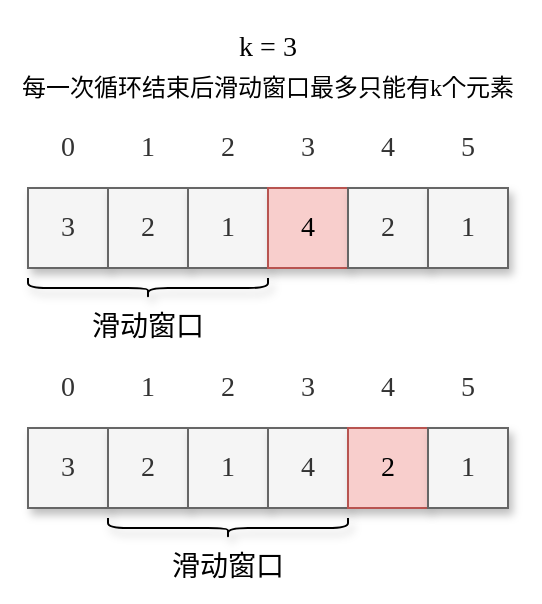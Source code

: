 <mxfile version="16.1.0" type="github">
  <diagram id="kxRpF8hiBaMS7cNSHt-J" name="第 1 页">
    <mxGraphModel dx="1042" dy="552" grid="1" gridSize="10" guides="1" tooltips="1" connect="1" arrows="1" fold="1" page="1" pageScale="1" pageWidth="827" pageHeight="1169" background="#ffffff" math="0" shadow="0">
      <root>
        <mxCell id="0" />
        <mxCell id="1" parent="0" />
        <mxCell id="GqW-uAkkq-t09cbz1Dui-14" value="&lt;font face=&quot;Comic Sans MS&quot; style=&quot;font-size: 14px&quot;&gt;0&lt;/font&gt;" style="rounded=0;whiteSpace=wrap;html=1;shadow=1;fillColor=#f5f5f5;fontColor=#333333;strokeColor=#666666;glass=0;opacity=0;" vertex="1" parent="1">
          <mxGeometry x="240" y="120" width="40" height="40" as="geometry" />
        </mxCell>
        <mxCell id="GqW-uAkkq-t09cbz1Dui-15" value="&lt;font face=&quot;Comic Sans MS&quot; style=&quot;font-size: 14px&quot;&gt;1&lt;/font&gt;" style="rounded=0;whiteSpace=wrap;html=1;shadow=1;fillColor=#f5f5f5;fontColor=#333333;strokeColor=#666666;glass=0;opacity=0;" vertex="1" parent="1">
          <mxGeometry x="280" y="120" width="40" height="40" as="geometry" />
        </mxCell>
        <mxCell id="GqW-uAkkq-t09cbz1Dui-16" value="&lt;font face=&quot;Comic Sans MS&quot; style=&quot;font-size: 14px&quot;&gt;2&lt;/font&gt;" style="rounded=0;whiteSpace=wrap;html=1;shadow=1;fillColor=#f5f5f5;fontColor=#333333;strokeColor=#666666;glass=0;opacity=0;" vertex="1" parent="1">
          <mxGeometry x="320" y="120" width="40" height="40" as="geometry" />
        </mxCell>
        <mxCell id="GqW-uAkkq-t09cbz1Dui-17" value="&lt;font face=&quot;Comic Sans MS&quot;&gt;&lt;span style=&quot;font-size: 14px&quot;&gt;3&lt;/span&gt;&lt;/font&gt;" style="rounded=0;whiteSpace=wrap;html=1;shadow=1;fillColor=#f5f5f5;fontColor=#333333;strokeColor=#666666;glass=0;opacity=0;" vertex="1" parent="1">
          <mxGeometry x="360" y="120" width="40" height="40" as="geometry" />
        </mxCell>
        <mxCell id="GqW-uAkkq-t09cbz1Dui-18" value="&lt;font face=&quot;Comic Sans MS&quot; style=&quot;font-size: 14px&quot;&gt;4&lt;/font&gt;" style="rounded=0;whiteSpace=wrap;html=1;shadow=1;fillColor=#f5f5f5;fontColor=#333333;strokeColor=#666666;glass=0;opacity=0;" vertex="1" parent="1">
          <mxGeometry x="400" y="120" width="40" height="40" as="geometry" />
        </mxCell>
        <mxCell id="GqW-uAkkq-t09cbz1Dui-19" value="&lt;font face=&quot;Comic Sans MS&quot; style=&quot;font-size: 14px&quot;&gt;5&lt;/font&gt;" style="rounded=0;whiteSpace=wrap;html=1;shadow=1;fillColor=#f5f5f5;fontColor=#333333;strokeColor=#666666;glass=0;opacity=0;" vertex="1" parent="1">
          <mxGeometry x="440" y="120" width="40" height="40" as="geometry" />
        </mxCell>
        <mxCell id="GqW-uAkkq-t09cbz1Dui-1" value="&lt;font face=&quot;Comic Sans MS&quot; style=&quot;font-size: 14px&quot;&gt;3&lt;/font&gt;" style="rounded=0;whiteSpace=wrap;html=1;shadow=1;fillColor=#f5f5f5;fontColor=#333333;strokeColor=#666666;glass=0;" vertex="1" parent="1">
          <mxGeometry x="240" y="160" width="40" height="40" as="geometry" />
        </mxCell>
        <mxCell id="GqW-uAkkq-t09cbz1Dui-6" value="&lt;font face=&quot;Comic Sans MS&quot; style=&quot;font-size: 14px&quot;&gt;2&lt;/font&gt;" style="rounded=0;whiteSpace=wrap;html=1;shadow=1;fillColor=#f5f5f5;fontColor=#333333;strokeColor=#666666;glass=0;" vertex="1" parent="1">
          <mxGeometry x="280" y="160" width="40" height="40" as="geometry" />
        </mxCell>
        <mxCell id="GqW-uAkkq-t09cbz1Dui-7" value="&lt;font face=&quot;Comic Sans MS&quot; style=&quot;font-size: 14px&quot;&gt;1&lt;/font&gt;" style="rounded=0;whiteSpace=wrap;html=1;shadow=1;fillColor=#f5f5f5;fontColor=#333333;strokeColor=#666666;glass=0;" vertex="1" parent="1">
          <mxGeometry x="320" y="160" width="40" height="40" as="geometry" />
        </mxCell>
        <mxCell id="GqW-uAkkq-t09cbz1Dui-8" value="&lt;font face=&quot;Comic Sans MS&quot; style=&quot;font-size: 14px&quot;&gt;4&lt;/font&gt;" style="rounded=0;whiteSpace=wrap;html=1;shadow=1;fillColor=#f8cecc;strokeColor=#b85450;glass=0;" vertex="1" parent="1">
          <mxGeometry x="360" y="160" width="40" height="40" as="geometry" />
        </mxCell>
        <mxCell id="GqW-uAkkq-t09cbz1Dui-9" value="&lt;font face=&quot;Comic Sans MS&quot; style=&quot;font-size: 14px&quot;&gt;2&lt;/font&gt;" style="rounded=0;whiteSpace=wrap;html=1;shadow=1;fillColor=#f5f5f5;strokeColor=#666666;glass=0;fontColor=#333333;" vertex="1" parent="1">
          <mxGeometry x="400" y="160" width="40" height="40" as="geometry" />
        </mxCell>
        <mxCell id="GqW-uAkkq-t09cbz1Dui-10" value="&lt;font face=&quot;Comic Sans MS&quot; style=&quot;font-size: 14px&quot;&gt;1&lt;/font&gt;" style="rounded=0;whiteSpace=wrap;html=1;shadow=1;fillColor=#f5f5f5;fontColor=#333333;strokeColor=#666666;glass=0;" vertex="1" parent="1">
          <mxGeometry x="440" y="160" width="40" height="40" as="geometry" />
        </mxCell>
        <mxCell id="GqW-uAkkq-t09cbz1Dui-23" value="k = 3" style="text;html=1;strokeColor=none;fillColor=none;align=center;verticalAlign=middle;whiteSpace=wrap;rounded=0;shadow=1;glass=0;fontFamily=Comic Sans MS;fontSize=14;opacity=0;" vertex="1" parent="1">
          <mxGeometry x="240" y="70" width="240" height="40" as="geometry" />
        </mxCell>
        <mxCell id="GqW-uAkkq-t09cbz1Dui-24" value="" style="shape=curlyBracket;whiteSpace=wrap;html=1;rounded=1;flipH=1;shadow=1;glass=0;fontFamily=Comic Sans MS;fontSize=14;rotation=90;" vertex="1" parent="1">
          <mxGeometry x="295" y="150" width="10" height="120" as="geometry" />
        </mxCell>
        <mxCell id="GqW-uAkkq-t09cbz1Dui-28" value="&lt;font face=&quot;Comic Sans MS&quot; style=&quot;font-size: 14px&quot;&gt;0&lt;/font&gt;" style="rounded=0;whiteSpace=wrap;html=1;shadow=1;fillColor=#f5f5f5;fontColor=#333333;strokeColor=#666666;glass=0;opacity=0;" vertex="1" parent="1">
          <mxGeometry x="240" y="240" width="40" height="40" as="geometry" />
        </mxCell>
        <mxCell id="GqW-uAkkq-t09cbz1Dui-29" value="&lt;font face=&quot;Comic Sans MS&quot; style=&quot;font-size: 14px&quot;&gt;1&lt;/font&gt;" style="rounded=0;whiteSpace=wrap;html=1;shadow=1;fillColor=#f5f5f5;fontColor=#333333;strokeColor=#666666;glass=0;opacity=0;" vertex="1" parent="1">
          <mxGeometry x="280" y="240" width="40" height="40" as="geometry" />
        </mxCell>
        <mxCell id="GqW-uAkkq-t09cbz1Dui-30" value="&lt;font face=&quot;Comic Sans MS&quot; style=&quot;font-size: 14px&quot;&gt;2&lt;/font&gt;" style="rounded=0;whiteSpace=wrap;html=1;shadow=1;fillColor=#f5f5f5;fontColor=#333333;strokeColor=#666666;glass=0;opacity=0;" vertex="1" parent="1">
          <mxGeometry x="320" y="240" width="40" height="40" as="geometry" />
        </mxCell>
        <mxCell id="GqW-uAkkq-t09cbz1Dui-31" value="&lt;font face=&quot;Comic Sans MS&quot;&gt;&lt;span style=&quot;font-size: 14px&quot;&gt;3&lt;/span&gt;&lt;/font&gt;" style="rounded=0;whiteSpace=wrap;html=1;shadow=1;fillColor=#f5f5f5;fontColor=#333333;strokeColor=#666666;glass=0;opacity=0;" vertex="1" parent="1">
          <mxGeometry x="360" y="240" width="40" height="40" as="geometry" />
        </mxCell>
        <mxCell id="GqW-uAkkq-t09cbz1Dui-32" value="&lt;font face=&quot;Comic Sans MS&quot; style=&quot;font-size: 14px&quot;&gt;4&lt;/font&gt;" style="rounded=0;whiteSpace=wrap;html=1;shadow=1;fillColor=#f5f5f5;fontColor=#333333;strokeColor=#666666;glass=0;opacity=0;" vertex="1" parent="1">
          <mxGeometry x="400" y="240" width="40" height="40" as="geometry" />
        </mxCell>
        <mxCell id="GqW-uAkkq-t09cbz1Dui-33" value="&lt;font face=&quot;Comic Sans MS&quot; style=&quot;font-size: 14px&quot;&gt;5&lt;/font&gt;" style="rounded=0;whiteSpace=wrap;html=1;shadow=1;fillColor=#f5f5f5;fontColor=#333333;strokeColor=#666666;glass=0;opacity=0;" vertex="1" parent="1">
          <mxGeometry x="440" y="240" width="40" height="40" as="geometry" />
        </mxCell>
        <mxCell id="GqW-uAkkq-t09cbz1Dui-34" value="&lt;font face=&quot;Comic Sans MS&quot; style=&quot;font-size: 14px&quot;&gt;3&lt;/font&gt;" style="rounded=0;whiteSpace=wrap;html=1;shadow=1;fillColor=#f5f5f5;fontColor=#333333;strokeColor=#666666;glass=0;" vertex="1" parent="1">
          <mxGeometry x="240" y="280" width="40" height="40" as="geometry" />
        </mxCell>
        <mxCell id="GqW-uAkkq-t09cbz1Dui-35" value="&lt;font face=&quot;Comic Sans MS&quot; style=&quot;font-size: 14px&quot;&gt;2&lt;/font&gt;" style="rounded=0;whiteSpace=wrap;html=1;shadow=1;fillColor=#f5f5f5;fontColor=#333333;strokeColor=#666666;glass=0;" vertex="1" parent="1">
          <mxGeometry x="280" y="280" width="40" height="40" as="geometry" />
        </mxCell>
        <mxCell id="GqW-uAkkq-t09cbz1Dui-36" value="&lt;font face=&quot;Comic Sans MS&quot; style=&quot;font-size: 14px&quot;&gt;1&lt;/font&gt;" style="rounded=0;whiteSpace=wrap;html=1;shadow=1;fillColor=#f5f5f5;fontColor=#333333;strokeColor=#666666;glass=0;" vertex="1" parent="1">
          <mxGeometry x="320" y="280" width="40" height="40" as="geometry" />
        </mxCell>
        <mxCell id="GqW-uAkkq-t09cbz1Dui-37" value="&lt;font face=&quot;Comic Sans MS&quot; style=&quot;font-size: 14px&quot;&gt;4&lt;/font&gt;" style="rounded=0;whiteSpace=wrap;html=1;shadow=1;fillColor=#f5f5f5;strokeColor=#666666;glass=0;fontColor=#333333;" vertex="1" parent="1">
          <mxGeometry x="360" y="280" width="40" height="40" as="geometry" />
        </mxCell>
        <mxCell id="GqW-uAkkq-t09cbz1Dui-38" value="&lt;font face=&quot;Comic Sans MS&quot; style=&quot;font-size: 14px&quot;&gt;2&lt;/font&gt;" style="rounded=0;whiteSpace=wrap;html=1;shadow=1;fillColor=#f8cecc;strokeColor=#b85450;glass=0;" vertex="1" parent="1">
          <mxGeometry x="400" y="280" width="40" height="40" as="geometry" />
        </mxCell>
        <mxCell id="GqW-uAkkq-t09cbz1Dui-39" value="&lt;font face=&quot;Comic Sans MS&quot; style=&quot;font-size: 14px&quot;&gt;1&lt;/font&gt;" style="rounded=0;whiteSpace=wrap;html=1;shadow=1;fillColor=#f5f5f5;fontColor=#333333;strokeColor=#666666;glass=0;" vertex="1" parent="1">
          <mxGeometry x="440" y="280" width="40" height="40" as="geometry" />
        </mxCell>
        <mxCell id="GqW-uAkkq-t09cbz1Dui-40" value="" style="shape=curlyBracket;whiteSpace=wrap;html=1;rounded=1;flipH=1;shadow=1;glass=0;fontFamily=Comic Sans MS;fontSize=14;rotation=90;" vertex="1" parent="1">
          <mxGeometry x="335" y="270" width="10" height="120" as="geometry" />
        </mxCell>
        <mxCell id="GqW-uAkkq-t09cbz1Dui-41" value="&lt;font style=&quot;font-size: 12px&quot;&gt;每一次循环结束后滑动窗口最多只能有k个元素&lt;/font&gt;" style="text;html=1;strokeColor=none;fillColor=none;align=center;verticalAlign=middle;whiteSpace=wrap;rounded=0;shadow=1;glass=0;fontFamily=Comic Sans MS;fontSize=14;" vertex="1" parent="1">
          <mxGeometry x="230" y="90" width="260" height="40" as="geometry" />
        </mxCell>
        <mxCell id="GqW-uAkkq-t09cbz1Dui-42" value="滑动窗口" style="text;html=1;strokeColor=none;fillColor=none;align=center;verticalAlign=middle;whiteSpace=wrap;rounded=0;shadow=1;glass=0;fontFamily=Comic Sans MS;fontSize=14;" vertex="1" parent="1">
          <mxGeometry x="240" y="220" width="120" height="20" as="geometry" />
        </mxCell>
        <mxCell id="GqW-uAkkq-t09cbz1Dui-43" value="滑动窗口" style="text;html=1;strokeColor=none;fillColor=none;align=center;verticalAlign=middle;whiteSpace=wrap;rounded=0;shadow=1;glass=0;fontFamily=Comic Sans MS;fontSize=14;" vertex="1" parent="1">
          <mxGeometry x="280" y="340" width="120" height="20" as="geometry" />
        </mxCell>
      </root>
    </mxGraphModel>
  </diagram>
</mxfile>
